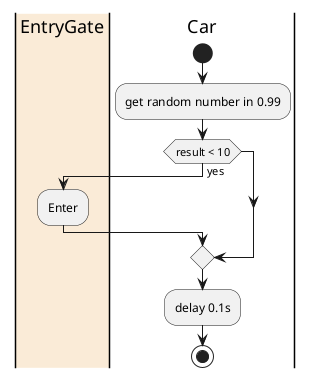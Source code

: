 @startuml
|#AntiqueWhite|EntryGate|
|#White|Car|
start
:get random number in 0.99;
if (result < 10) then (yes)
    |#AntiqueWhite|EntryGate|
    :Enter;
    |#White|Car|
endif
:delay 0.1s;
stop
@enduml
